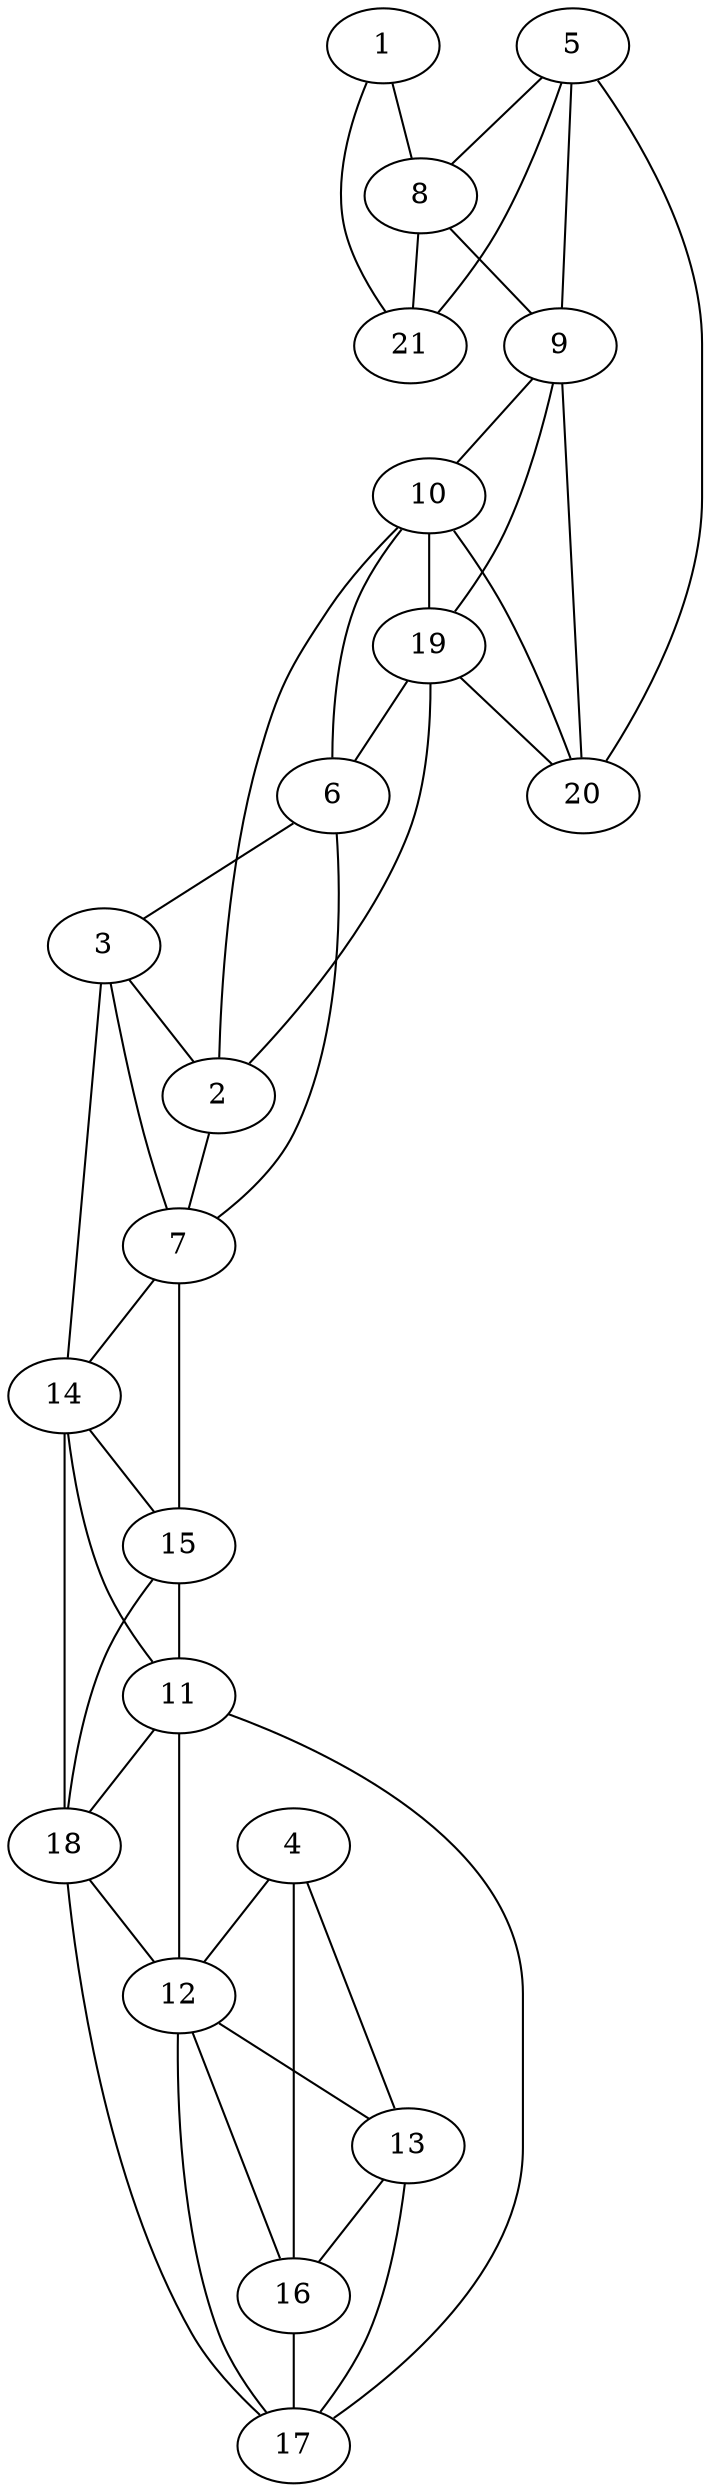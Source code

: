 graph pdb1mkb {
	1	 [aaLength=9,
		sequence=KEDLLASGR,
		type=0];
	8	 [aaLength=5,
		sequence=ESYTK,
		type=1];
	1 -- 8	 [distance0="26.45914",
		frequency=1,
		type0=1];
	21	 [aaLength=5,
		sequence=ESYTK,
		type=1];
	1 -- 21	 [distance0="26.45914",
		frequency=1,
		type0=2];
	2	 [aaLength=5,
		sequence=WFFGC,
		type=0];
	7	 [aaLength=18,
		sequence=GCLGLDAMWQLVGFYLGW,
		type=0];
	2 -- 7	 [distance0="14.76834",
		frequency=1,
		type0=1];
	10	 [aaLength=9,
		sequence=GYVEAELDI,
		type=1];
	2 -- 10	 [distance0="15.83028",
		frequency=1,
		type0=2];
	19	 [aaLength=9,
		sequence=GYVEAELDI,
		type=1];
	2 -- 19	 [distance0="15.83028",
		frequency=1,
		type0=3];
	3	 [aaLength=18,
		sequence=GCLGLDAMWQLVGFYLGW,
		type=0];
	3 -- 2	 [distance0="19.90148",
		frequency=1,
		type0=2];
	3 -- 7	 [distance0="18.3019",
		frequency=1,
		type0=1];
	14	 [aaLength=13,
		sequence=KGRALGVGEVKFT,
		type=1];
	3 -- 14	 [distance0="5.0",
		frequency=1,
		type0=4];
	4	 [aaLength=3,
		sequence=TSA,
		type=0];
	12	 [aaLength=13,
		sequence=LIMGLADGEVLVD,
		type=1];
	4 -- 12	 [distance0="39.33312",
		frequency=1,
		type0=3];
	13	 [aaLength=14,
		sequence=RLIYTASDLKVGLF,
		type=1];
	4 -- 13	 [distance0="30.05152",
		frequency=1,
		type0=1];
	16	 [aaLength=14,
		sequence=RLIYTASDLKVGLF,
		type=1];
	4 -- 16	 [distance0="30.05152",
		frequency=1,
		type0=2];
	5	 [aaLength=9,
		sequence=KEDLLASGR,
		type=0];
	9	 [aaLength=7,
		sequence=DRVVKMT,
		type=1];
	5 -- 9	 [distance0="28.95228",
		frequency=1,
		type0=3];
	5 -- 8	 [distance0="8.380606",
		frequency=1,
		type0=1];
	20	 [aaLength=7,
		sequence=DRVVKMT,
		type=1];
	5 -- 20	 [distance0="19.0",
		frequency=1,
		type0=4];
	5 -- 21	 [distance0="8.380606",
		frequency=1,
		type0=2];
	6	 [aaLength=5,
		sequence=WFFGC,
		type=0];
	6 -- 3	 [distance0="21.07855",
		frequency=1,
		type0=2];
	6 -- 7	 [distance0="9.0",
		frequency=1,
		type0=4];
	6 -- 10	 [distance0="21.59148",
		frequency=1,
		type0=3];
	15	 [aaLength=13,
		sequence=KGRALGVGEVKFT,
		type=1];
	7 -- 15	 [distance0="5.0",
		frequency=1,
		type0=4];
	7 -- 14	 [distance0="23.61553",
		frequency=1,
		type0=3];
	8 -- 9	 [distance0="27.0",
		frequency=1,
		type0=4];
	8 -- 21	 [distance0="0.0",
		frequency=1,
		type0=1];
	9 -- 10	 [distance0="15.0",
		distance1="8.0",
		frequency=2,
		type0=2,
		type1=4];
	9 -- 20	 [distance0="0.0",
		frequency=1,
		type0=1];
	10 -- 19	 [distance0="0.0",
		frequency=1,
		type0=1];
	11	 [aaLength=15,
		sequence=KKVTYRIHFKRIVNR,
		type=1];
	18	 [aaLength=15,
		sequence=KKVTYRIHFKRIVNR,
		type=1];
	11 -- 18	 [distance0="0.0",
		frequency=1,
		type0=1];
	11 -- 12	 [distance0="16.0",
		distance1="1.0",
		frequency=2,
		type0=2,
		type1=4];
	17	 [aaLength=13,
		sequence=LIMGLADGEVLVD,
		type=1];
	11 -- 17	 [distance0="16.0",
		frequency=1,
		type0=3];
	12 -- 13	 [distance0="14.0",
		distance1="1.0",
		frequency=2,
		type0=2,
		type1=4];
	12 -- 17	 [distance0="0.0",
		frequency=1,
		type0=1];
	13 -- 16	 [distance0="0.0",
		frequency=1,
		type0=1];
	14 -- 18	 [distance0="20.0",
		frequency=1,
		type0=3];
	14 -- 11	 [distance0="20.0",
		distance1="7.0",
		frequency=2,
		type0=2,
		type1=4];
	14 -- 15	 [distance0="0.0",
		frequency=1,
		type0=1];
	15 -- 18	 [distance0="20.0",
		distance1="7.0",
		frequency=2,
		type0=3,
		type1=4];
	15 -- 11	 [distance0="20.0",
		frequency=1,
		type0=2];
	16 -- 12	 [distance0="14.0",
		frequency=1,
		type0=2];
	16 -- 17	 [distance0="14.0",
		frequency=1,
		type0=3];
	17 -- 13	 [distance0="14.0",
		frequency=1,
		type0=2];
	18 -- 12	 [distance0="16.0",
		frequency=1,
		type0=2];
	18 -- 17	 [distance0="16.0",
		distance1="1.0",
		frequency=2,
		type0=3,
		type1=4];
	19 -- 9	 [distance0="15.0",
		frequency=1,
		type0=2];
	19 -- 6	 [distance0="4.0",
		frequency=1,
		type0=4];
	19 -- 20	 [distance0="15.0",
		frequency=1,
		type0=3];
	20 -- 10	 [distance0="15.0",
		frequency=1,
		type0=2];
}
